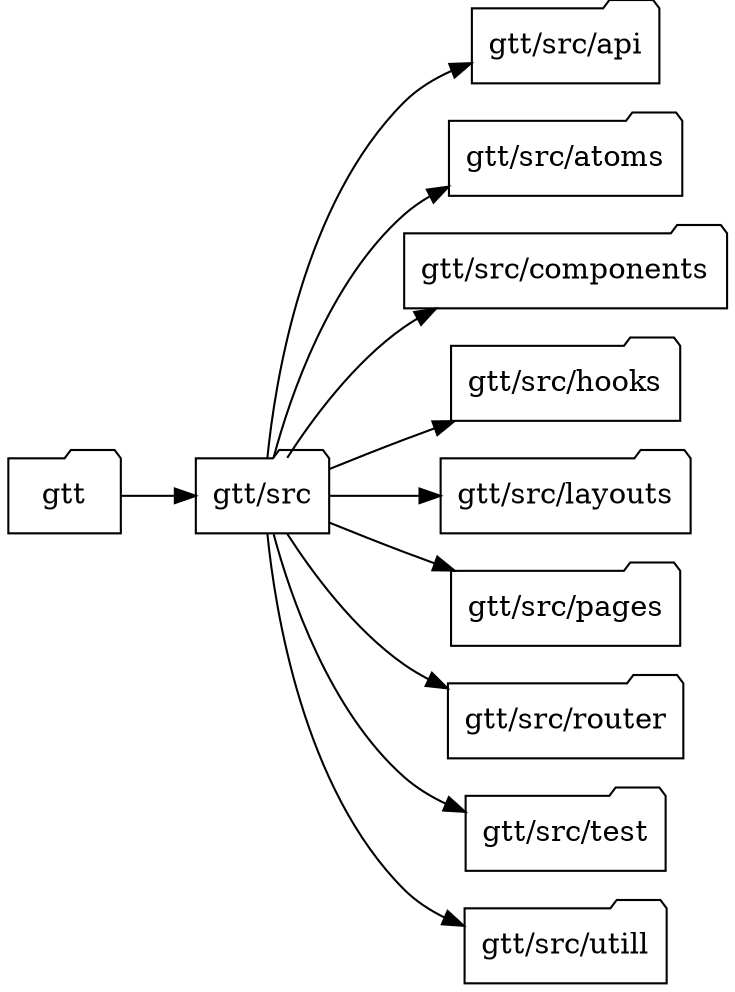 digraph G {
  rankdir=LR;
  node [shape=folder];
  "gtt";
  "gtt" -> "gtt/src";
  "gtt/src";
  "gtt/src" -> "gtt/src/api";
  "gtt/src" -> "gtt/src/atoms";
  "gtt/src" -> "gtt/src/components";
  "gtt/src" -> "gtt/src/hooks";
  "gtt/src" -> "gtt/src/layouts";
  "gtt/src" -> "gtt/src/pages";
  "gtt/src" -> "gtt/src/router";
  "gtt/src" -> "gtt/src/test";
  "gtt/src" -> "gtt/src/utill";
  "gtt/src/api";
  "gtt/src/atoms";
  "gtt/src/components";
  "gtt/src/hooks";
  "gtt/src/layouts";
  "gtt/src/pages";
  "gtt/src/router";
  "gtt/src/test";
  "gtt/src/utill";
}
